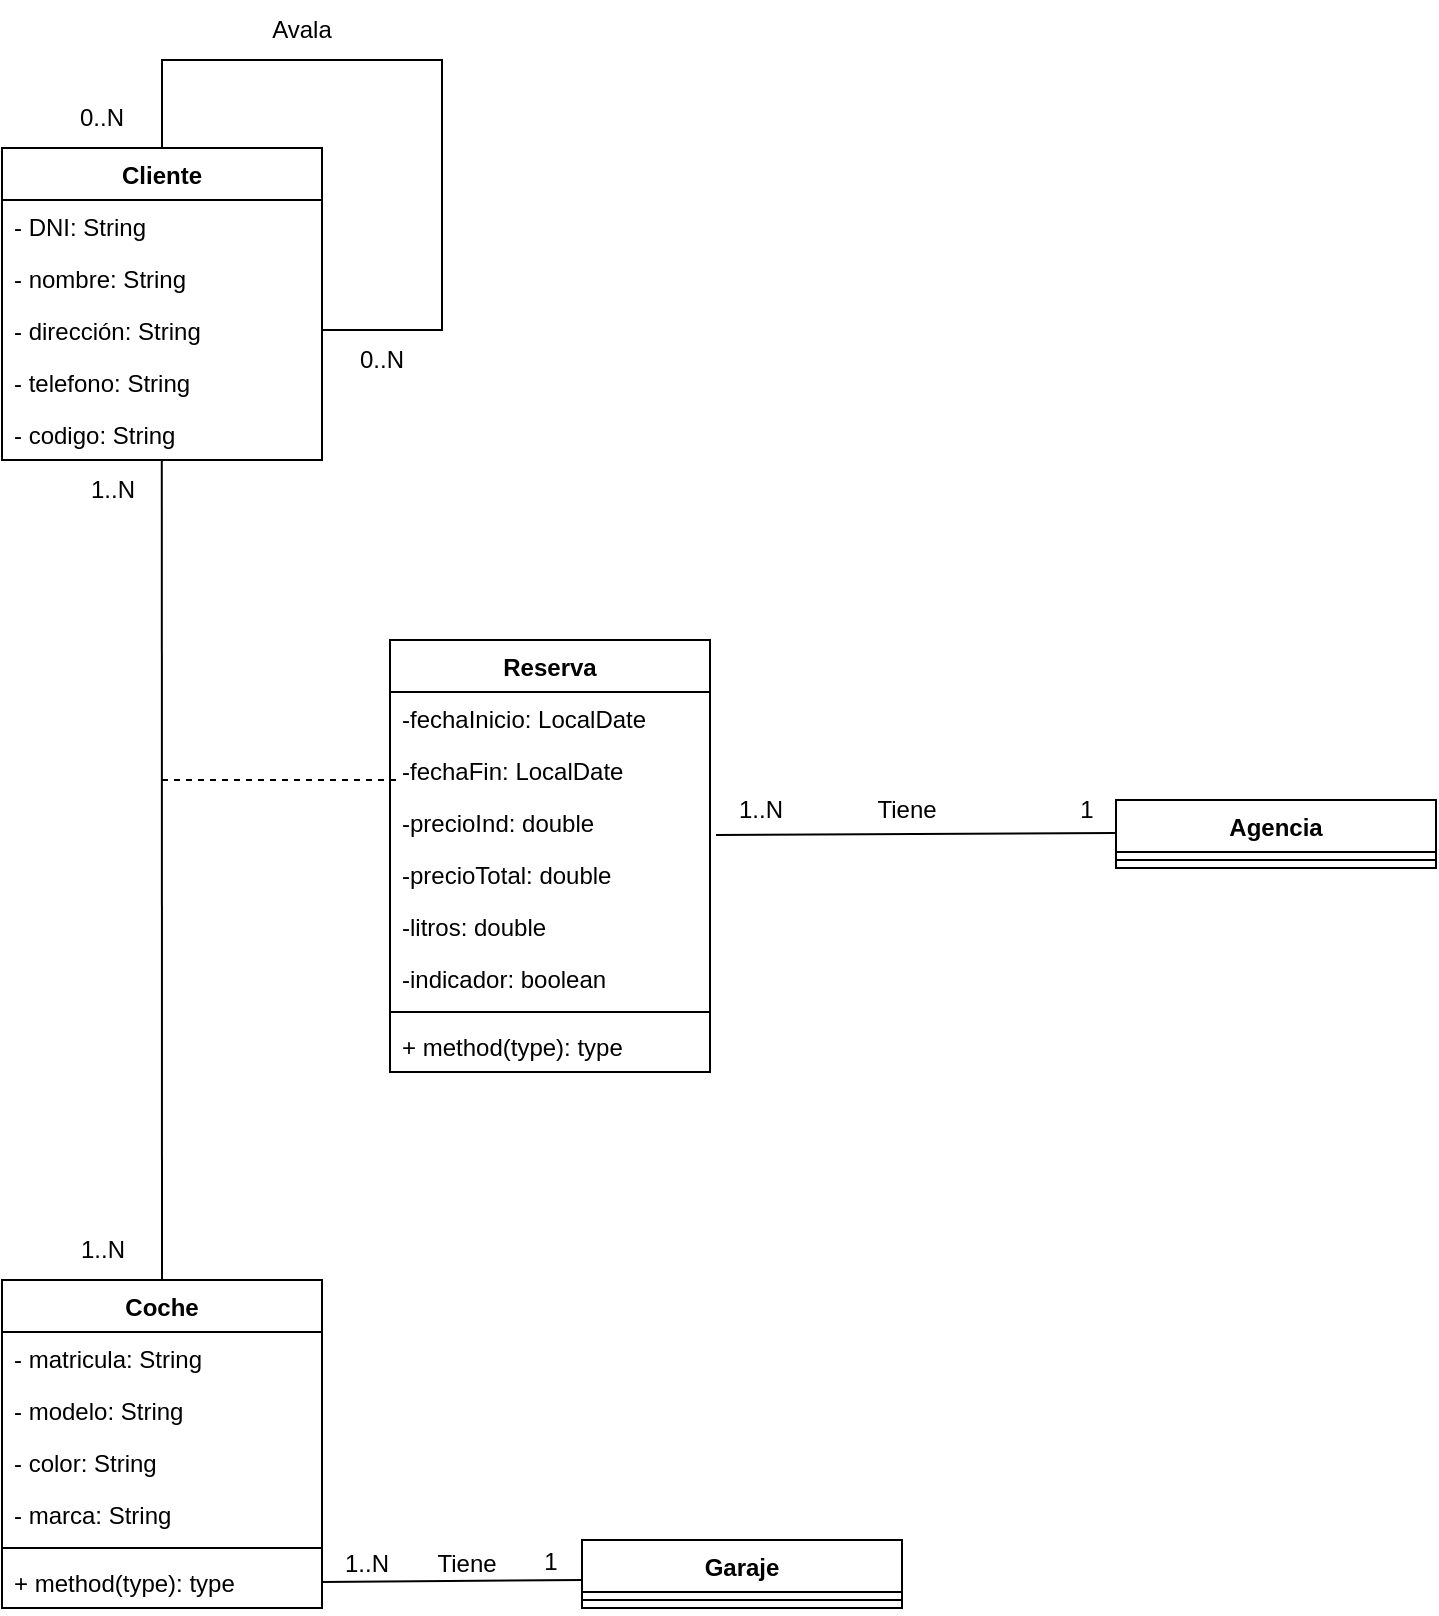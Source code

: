 <mxfile version="21.6.1" type="device">
  <diagram name="Página-1" id="3DKLo2XRTfdgeaRHzTfl">
    <mxGraphModel dx="1857" dy="1093" grid="1" gridSize="10" guides="1" tooltips="1" connect="1" arrows="1" fold="1" page="1" pageScale="1" pageWidth="1169" pageHeight="827" math="0" shadow="0">
      <root>
        <mxCell id="0" />
        <mxCell id="1" parent="0" />
        <mxCell id="dB-QRzdmFEBSmFFr4GLP-2" value="Reserva" style="swimlane;fontStyle=1;align=center;verticalAlign=top;childLayout=stackLayout;horizontal=1;startSize=26;horizontalStack=0;resizeParent=1;resizeParentMax=0;resizeLast=0;collapsible=1;marginBottom=0;whiteSpace=wrap;html=1;" vertex="1" parent="1">
          <mxGeometry x="284" y="600" width="160" height="216" as="geometry" />
        </mxCell>
        <mxCell id="dB-QRzdmFEBSmFFr4GLP-3" value="-fechaInicio: LocalDate" style="text;strokeColor=none;fillColor=none;align=left;verticalAlign=top;spacingLeft=4;spacingRight=4;overflow=hidden;rotatable=0;points=[[0,0.5],[1,0.5]];portConstraint=eastwest;whiteSpace=wrap;html=1;" vertex="1" parent="dB-QRzdmFEBSmFFr4GLP-2">
          <mxGeometry y="26" width="160" height="26" as="geometry" />
        </mxCell>
        <mxCell id="dB-QRzdmFEBSmFFr4GLP-36" value="-fechaFin: LocalDate" style="text;strokeColor=none;fillColor=none;align=left;verticalAlign=top;spacingLeft=4;spacingRight=4;overflow=hidden;rotatable=0;points=[[0,0.5],[1,0.5]];portConstraint=eastwest;whiteSpace=wrap;html=1;" vertex="1" parent="dB-QRzdmFEBSmFFr4GLP-2">
          <mxGeometry y="52" width="160" height="26" as="geometry" />
        </mxCell>
        <mxCell id="dB-QRzdmFEBSmFFr4GLP-37" value="-precioInd: double" style="text;strokeColor=none;fillColor=none;align=left;verticalAlign=top;spacingLeft=4;spacingRight=4;overflow=hidden;rotatable=0;points=[[0,0.5],[1,0.5]];portConstraint=eastwest;whiteSpace=wrap;html=1;" vertex="1" parent="dB-QRzdmFEBSmFFr4GLP-2">
          <mxGeometry y="78" width="160" height="26" as="geometry" />
        </mxCell>
        <mxCell id="dB-QRzdmFEBSmFFr4GLP-57" value="-precioTotal: double" style="text;strokeColor=none;fillColor=none;align=left;verticalAlign=top;spacingLeft=4;spacingRight=4;overflow=hidden;rotatable=0;points=[[0,0.5],[1,0.5]];portConstraint=eastwest;whiteSpace=wrap;html=1;" vertex="1" parent="dB-QRzdmFEBSmFFr4GLP-2">
          <mxGeometry y="104" width="160" height="26" as="geometry" />
        </mxCell>
        <mxCell id="dB-QRzdmFEBSmFFr4GLP-38" value="-litros: double" style="text;strokeColor=none;fillColor=none;align=left;verticalAlign=top;spacingLeft=4;spacingRight=4;overflow=hidden;rotatable=0;points=[[0,0.5],[1,0.5]];portConstraint=eastwest;whiteSpace=wrap;html=1;" vertex="1" parent="dB-QRzdmFEBSmFFr4GLP-2">
          <mxGeometry y="130" width="160" height="26" as="geometry" />
        </mxCell>
        <mxCell id="dB-QRzdmFEBSmFFr4GLP-39" value="-indicador: boolean" style="text;strokeColor=none;fillColor=none;align=left;verticalAlign=top;spacingLeft=4;spacingRight=4;overflow=hidden;rotatable=0;points=[[0,0.5],[1,0.5]];portConstraint=eastwest;whiteSpace=wrap;html=1;" vertex="1" parent="dB-QRzdmFEBSmFFr4GLP-2">
          <mxGeometry y="156" width="160" height="26" as="geometry" />
        </mxCell>
        <mxCell id="dB-QRzdmFEBSmFFr4GLP-4" value="" style="line;strokeWidth=1;fillColor=none;align=left;verticalAlign=middle;spacingTop=-1;spacingLeft=3;spacingRight=3;rotatable=0;labelPosition=right;points=[];portConstraint=eastwest;strokeColor=inherit;" vertex="1" parent="dB-QRzdmFEBSmFFr4GLP-2">
          <mxGeometry y="182" width="160" height="8" as="geometry" />
        </mxCell>
        <mxCell id="dB-QRzdmFEBSmFFr4GLP-5" value="+ method(type): type" style="text;strokeColor=none;fillColor=none;align=left;verticalAlign=top;spacingLeft=4;spacingRight=4;overflow=hidden;rotatable=0;points=[[0,0.5],[1,0.5]];portConstraint=eastwest;whiteSpace=wrap;html=1;" vertex="1" parent="dB-QRzdmFEBSmFFr4GLP-2">
          <mxGeometry y="190" width="160" height="26" as="geometry" />
        </mxCell>
        <mxCell id="dB-QRzdmFEBSmFFr4GLP-6" value="Coche&lt;br&gt;" style="swimlane;fontStyle=1;align=center;verticalAlign=top;childLayout=stackLayout;horizontal=1;startSize=26;horizontalStack=0;resizeParent=1;resizeParentMax=0;resizeLast=0;collapsible=1;marginBottom=0;whiteSpace=wrap;html=1;" vertex="1" parent="1">
          <mxGeometry x="90" y="920" width="160" height="164" as="geometry" />
        </mxCell>
        <mxCell id="dB-QRzdmFEBSmFFr4GLP-7" value="- matricula: String" style="text;strokeColor=none;fillColor=none;align=left;verticalAlign=top;spacingLeft=4;spacingRight=4;overflow=hidden;rotatable=0;points=[[0,0.5],[1,0.5]];portConstraint=eastwest;whiteSpace=wrap;html=1;" vertex="1" parent="dB-QRzdmFEBSmFFr4GLP-6">
          <mxGeometry y="26" width="160" height="26" as="geometry" />
        </mxCell>
        <mxCell id="dB-QRzdmFEBSmFFr4GLP-40" value="- modelo: String" style="text;strokeColor=none;fillColor=none;align=left;verticalAlign=top;spacingLeft=4;spacingRight=4;overflow=hidden;rotatable=0;points=[[0,0.5],[1,0.5]];portConstraint=eastwest;whiteSpace=wrap;html=1;" vertex="1" parent="dB-QRzdmFEBSmFFr4GLP-6">
          <mxGeometry y="52" width="160" height="26" as="geometry" />
        </mxCell>
        <mxCell id="dB-QRzdmFEBSmFFr4GLP-41" value="- color: String" style="text;strokeColor=none;fillColor=none;align=left;verticalAlign=top;spacingLeft=4;spacingRight=4;overflow=hidden;rotatable=0;points=[[0,0.5],[1,0.5]];portConstraint=eastwest;whiteSpace=wrap;html=1;" vertex="1" parent="dB-QRzdmFEBSmFFr4GLP-6">
          <mxGeometry y="78" width="160" height="26" as="geometry" />
        </mxCell>
        <mxCell id="dB-QRzdmFEBSmFFr4GLP-42" value="- marca: String" style="text;strokeColor=none;fillColor=none;align=left;verticalAlign=top;spacingLeft=4;spacingRight=4;overflow=hidden;rotatable=0;points=[[0,0.5],[1,0.5]];portConstraint=eastwest;whiteSpace=wrap;html=1;" vertex="1" parent="dB-QRzdmFEBSmFFr4GLP-6">
          <mxGeometry y="104" width="160" height="26" as="geometry" />
        </mxCell>
        <mxCell id="dB-QRzdmFEBSmFFr4GLP-8" value="" style="line;strokeWidth=1;fillColor=none;align=left;verticalAlign=middle;spacingTop=-1;spacingLeft=3;spacingRight=3;rotatable=0;labelPosition=right;points=[];portConstraint=eastwest;strokeColor=inherit;" vertex="1" parent="dB-QRzdmFEBSmFFr4GLP-6">
          <mxGeometry y="130" width="160" height="8" as="geometry" />
        </mxCell>
        <mxCell id="dB-QRzdmFEBSmFFr4GLP-9" value="+ method(type): type" style="text;strokeColor=none;fillColor=none;align=left;verticalAlign=top;spacingLeft=4;spacingRight=4;overflow=hidden;rotatable=0;points=[[0,0.5],[1,0.5]];portConstraint=eastwest;whiteSpace=wrap;html=1;" vertex="1" parent="dB-QRzdmFEBSmFFr4GLP-6">
          <mxGeometry y="138" width="160" height="26" as="geometry" />
        </mxCell>
        <mxCell id="dB-QRzdmFEBSmFFr4GLP-10" value="Cliente" style="swimlane;fontStyle=1;align=center;verticalAlign=top;childLayout=stackLayout;horizontal=1;startSize=26;horizontalStack=0;resizeParent=1;resizeParentMax=0;resizeLast=0;collapsible=1;marginBottom=0;whiteSpace=wrap;html=1;" vertex="1" parent="1">
          <mxGeometry x="90" y="354" width="160" height="156" as="geometry" />
        </mxCell>
        <mxCell id="dB-QRzdmFEBSmFFr4GLP-11" value="- DNI: String" style="text;strokeColor=none;fillColor=none;align=left;verticalAlign=top;spacingLeft=4;spacingRight=4;overflow=hidden;rotatable=0;points=[[0,0.5],[1,0.5]];portConstraint=eastwest;whiteSpace=wrap;html=1;" vertex="1" parent="dB-QRzdmFEBSmFFr4GLP-10">
          <mxGeometry y="26" width="160" height="26" as="geometry" />
        </mxCell>
        <mxCell id="dB-QRzdmFEBSmFFr4GLP-22" value="- nombre: String" style="text;strokeColor=none;fillColor=none;align=left;verticalAlign=top;spacingLeft=4;spacingRight=4;overflow=hidden;rotatable=0;points=[[0,0.5],[1,0.5]];portConstraint=eastwest;whiteSpace=wrap;html=1;" vertex="1" parent="dB-QRzdmFEBSmFFr4GLP-10">
          <mxGeometry y="52" width="160" height="26" as="geometry" />
        </mxCell>
        <mxCell id="dB-QRzdmFEBSmFFr4GLP-23" value="- dirección: String" style="text;strokeColor=none;fillColor=none;align=left;verticalAlign=top;spacingLeft=4;spacingRight=4;overflow=hidden;rotatable=0;points=[[0,0.5],[1,0.5]];portConstraint=eastwest;whiteSpace=wrap;html=1;" vertex="1" parent="dB-QRzdmFEBSmFFr4GLP-10">
          <mxGeometry y="78" width="160" height="26" as="geometry" />
        </mxCell>
        <mxCell id="dB-QRzdmFEBSmFFr4GLP-24" value="- telefono: String" style="text;strokeColor=none;fillColor=none;align=left;verticalAlign=top;spacingLeft=4;spacingRight=4;overflow=hidden;rotatable=0;points=[[0,0.5],[1,0.5]];portConstraint=eastwest;whiteSpace=wrap;html=1;" vertex="1" parent="dB-QRzdmFEBSmFFr4GLP-10">
          <mxGeometry y="104" width="160" height="26" as="geometry" />
        </mxCell>
        <mxCell id="dB-QRzdmFEBSmFFr4GLP-25" value="- codigo: String" style="text;strokeColor=none;fillColor=none;align=left;verticalAlign=top;spacingLeft=4;spacingRight=4;overflow=hidden;rotatable=0;points=[[0,0.5],[1,0.5]];portConstraint=eastwest;whiteSpace=wrap;html=1;" vertex="1" parent="dB-QRzdmFEBSmFFr4GLP-10">
          <mxGeometry y="130" width="160" height="26" as="geometry" />
        </mxCell>
        <mxCell id="dB-QRzdmFEBSmFFr4GLP-26" value="" style="endArrow=none;html=1;rounded=0;exitX=1;exitY=0.5;exitDx=0;exitDy=0;entryX=0.5;entryY=0;entryDx=0;entryDy=0;" edge="1" parent="dB-QRzdmFEBSmFFr4GLP-10" source="dB-QRzdmFEBSmFFr4GLP-23" target="dB-QRzdmFEBSmFFr4GLP-10">
          <mxGeometry width="50" height="50" relative="1" as="geometry">
            <mxPoint x="490" y="196" as="sourcePoint" />
            <mxPoint x="70" y="-44" as="targetPoint" />
            <Array as="points">
              <mxPoint x="220" y="91" />
              <mxPoint x="220" y="-44" />
              <mxPoint x="80" y="-44" />
            </Array>
          </mxGeometry>
        </mxCell>
        <mxCell id="dB-QRzdmFEBSmFFr4GLP-14" value="Garaje" style="swimlane;fontStyle=1;align=center;verticalAlign=top;childLayout=stackLayout;horizontal=1;startSize=26;horizontalStack=0;resizeParent=1;resizeParentMax=0;resizeLast=0;collapsible=1;marginBottom=0;whiteSpace=wrap;html=1;" vertex="1" parent="1">
          <mxGeometry x="380" y="1050" width="160" height="34" as="geometry" />
        </mxCell>
        <mxCell id="dB-QRzdmFEBSmFFr4GLP-16" value="" style="line;strokeWidth=1;fillColor=none;align=left;verticalAlign=middle;spacingTop=-1;spacingLeft=3;spacingRight=3;rotatable=0;labelPosition=right;points=[];portConstraint=eastwest;strokeColor=inherit;" vertex="1" parent="dB-QRzdmFEBSmFFr4GLP-14">
          <mxGeometry y="26" width="160" height="8" as="geometry" />
        </mxCell>
        <mxCell id="dB-QRzdmFEBSmFFr4GLP-27" value="Avala" style="text;html=1;strokeColor=none;fillColor=none;align=center;verticalAlign=middle;whiteSpace=wrap;rounded=0;" vertex="1" parent="1">
          <mxGeometry x="210" y="280" width="60" height="30" as="geometry" />
        </mxCell>
        <mxCell id="dB-QRzdmFEBSmFFr4GLP-29" value="0..N" style="text;html=1;strokeColor=none;fillColor=none;align=center;verticalAlign=middle;whiteSpace=wrap;rounded=0;" vertex="1" parent="1">
          <mxGeometry x="110" y="324" width="60" height="30" as="geometry" />
        </mxCell>
        <mxCell id="dB-QRzdmFEBSmFFr4GLP-30" value="0..N" style="text;html=1;strokeColor=none;fillColor=none;align=center;verticalAlign=middle;whiteSpace=wrap;rounded=0;" vertex="1" parent="1">
          <mxGeometry x="250" y="445" width="60" height="30" as="geometry" />
        </mxCell>
        <mxCell id="dB-QRzdmFEBSmFFr4GLP-34" value="1..N" style="text;html=1;align=center;verticalAlign=middle;resizable=0;points=[];autosize=1;strokeColor=none;fillColor=none;" vertex="1" parent="1">
          <mxGeometry x="120" y="510" width="50" height="30" as="geometry" />
        </mxCell>
        <mxCell id="dB-QRzdmFEBSmFFr4GLP-43" value="Agencia" style="swimlane;fontStyle=1;align=center;verticalAlign=top;childLayout=stackLayout;horizontal=1;startSize=26;horizontalStack=0;resizeParent=1;resizeParentMax=0;resizeLast=0;collapsible=1;marginBottom=0;whiteSpace=wrap;html=1;" vertex="1" parent="1">
          <mxGeometry x="647" y="680" width="160" height="34" as="geometry" />
        </mxCell>
        <mxCell id="dB-QRzdmFEBSmFFr4GLP-44" value="" style="line;strokeWidth=1;fillColor=none;align=left;verticalAlign=middle;spacingTop=-1;spacingLeft=3;spacingRight=3;rotatable=0;labelPosition=right;points=[];portConstraint=eastwest;strokeColor=inherit;" vertex="1" parent="dB-QRzdmFEBSmFFr4GLP-43">
          <mxGeometry y="26" width="160" height="8" as="geometry" />
        </mxCell>
        <mxCell id="dB-QRzdmFEBSmFFr4GLP-47" value="1..N" style="text;html=1;align=center;verticalAlign=middle;resizable=0;points=[];autosize=1;strokeColor=none;fillColor=none;" vertex="1" parent="1">
          <mxGeometry x="115" y="890" width="50" height="30" as="geometry" />
        </mxCell>
        <mxCell id="dB-QRzdmFEBSmFFr4GLP-48" value="" style="endArrow=none;html=1;rounded=0;exitX=1;exitY=0.5;exitDx=0;exitDy=0;entryX=0;entryY=0.588;entryDx=0;entryDy=0;entryPerimeter=0;" edge="1" parent="1" source="dB-QRzdmFEBSmFFr4GLP-9" target="dB-QRzdmFEBSmFFr4GLP-14">
          <mxGeometry width="50" height="50" relative="1" as="geometry">
            <mxPoint x="310" y="980" as="sourcePoint" />
            <mxPoint x="360" y="930" as="targetPoint" />
          </mxGeometry>
        </mxCell>
        <mxCell id="dB-QRzdmFEBSmFFr4GLP-49" value="1" style="text;html=1;align=center;verticalAlign=middle;resizable=0;points=[];autosize=1;strokeColor=none;fillColor=none;" vertex="1" parent="1">
          <mxGeometry x="349" y="1046" width="30" height="30" as="geometry" />
        </mxCell>
        <mxCell id="dB-QRzdmFEBSmFFr4GLP-50" value="1..N" style="text;html=1;align=center;verticalAlign=middle;resizable=0;points=[];autosize=1;strokeColor=none;fillColor=none;" vertex="1" parent="1">
          <mxGeometry x="247" y="1047" width="50" height="30" as="geometry" />
        </mxCell>
        <mxCell id="dB-QRzdmFEBSmFFr4GLP-51" value="Tiene" style="text;html=1;align=center;verticalAlign=middle;resizable=0;points=[];autosize=1;strokeColor=none;fillColor=none;" vertex="1" parent="1">
          <mxGeometry x="297" y="1047" width="50" height="30" as="geometry" />
        </mxCell>
        <mxCell id="dB-QRzdmFEBSmFFr4GLP-52" value="1" style="text;html=1;align=center;verticalAlign=middle;resizable=0;points=[];autosize=1;strokeColor=none;fillColor=none;" vertex="1" parent="1">
          <mxGeometry x="617" y="670" width="30" height="30" as="geometry" />
        </mxCell>
        <mxCell id="dB-QRzdmFEBSmFFr4GLP-53" value="1..N" style="text;html=1;align=center;verticalAlign=middle;resizable=0;points=[];autosize=1;strokeColor=none;fillColor=none;" vertex="1" parent="1">
          <mxGeometry x="444" y="670" width="50" height="30" as="geometry" />
        </mxCell>
        <mxCell id="dB-QRzdmFEBSmFFr4GLP-54" value="Tiene" style="text;html=1;align=center;verticalAlign=middle;resizable=0;points=[];autosize=1;strokeColor=none;fillColor=none;" vertex="1" parent="1">
          <mxGeometry x="517" y="670" width="50" height="30" as="geometry" />
        </mxCell>
        <mxCell id="dB-QRzdmFEBSmFFr4GLP-55" value="" style="endArrow=none;html=1;rounded=0;exitX=1;exitY=0.5;exitDx=0;exitDy=0;entryX=0;entryY=0;entryDx=0;entryDy=0;" edge="1" parent="1">
          <mxGeometry width="50" height="50" relative="1" as="geometry">
            <mxPoint x="447" y="697.5" as="sourcePoint" />
            <mxPoint x="647" y="696.5" as="targetPoint" />
          </mxGeometry>
        </mxCell>
        <mxCell id="dB-QRzdmFEBSmFFr4GLP-60" value="" style="endArrow=none;dashed=1;html=1;rounded=0;" edge="1" parent="1">
          <mxGeometry width="50" height="50" relative="1" as="geometry">
            <mxPoint x="170" y="670" as="sourcePoint" />
            <mxPoint x="290" y="670" as="targetPoint" />
          </mxGeometry>
        </mxCell>
        <mxCell id="dB-QRzdmFEBSmFFr4GLP-61" value="" style="endArrow=none;html=1;rounded=0;exitX=0.5;exitY=0;exitDx=0;exitDy=0;entryX=0.998;entryY=0;entryDx=0;entryDy=0;entryPerimeter=0;" edge="1" parent="1" source="dB-QRzdmFEBSmFFr4GLP-6" target="dB-QRzdmFEBSmFFr4GLP-34">
          <mxGeometry width="50" height="50" relative="1" as="geometry">
            <mxPoint x="240" y="720" as="sourcePoint" />
            <mxPoint x="290" y="670" as="targetPoint" />
          </mxGeometry>
        </mxCell>
      </root>
    </mxGraphModel>
  </diagram>
</mxfile>
